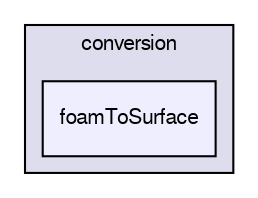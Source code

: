 digraph "applications/utilities/mesh/conversion/foamToSurface" {
  bgcolor=transparent;
  compound=true
  node [ fontsize="10", fontname="FreeSans"];
  edge [ labelfontsize="10", labelfontname="FreeSans"];
  subgraph clusterdir_5148cfe1bce83bc5fdc09a52963260a1 {
    graph [ bgcolor="#ddddee", pencolor="black", label="conversion" fontname="FreeSans", fontsize="10", URL="dir_5148cfe1bce83bc5fdc09a52963260a1.html"]
  dir_ad228aa0fb3ae1a2021e49d2a495222c [shape=box, label="foamToSurface", style="filled", fillcolor="#eeeeff", pencolor="black", URL="dir_ad228aa0fb3ae1a2021e49d2a495222c.html"];
  }
}
